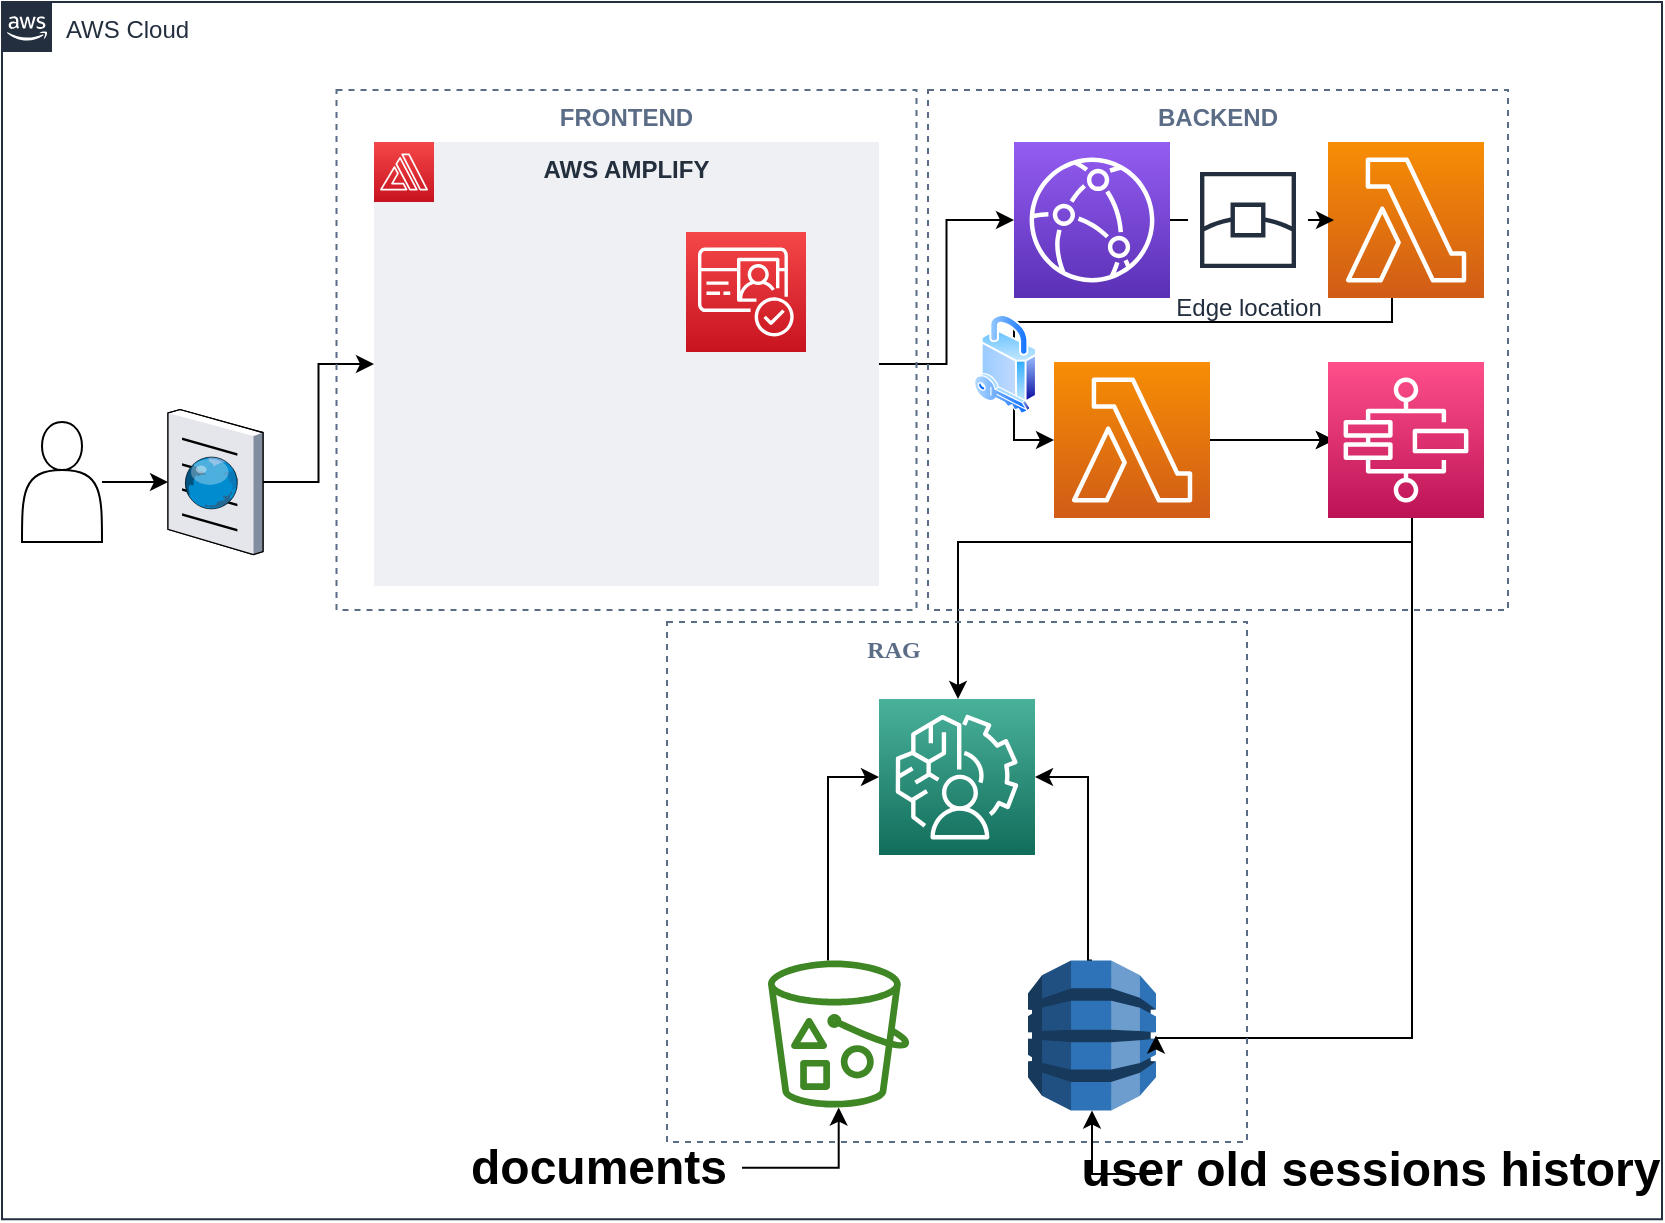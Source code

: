 <mxfile version="20.8.23" type="github">
  <diagram name="Página-1" id="gRivkRYfksaWGxRl3aty">
    <mxGraphModel dx="1434" dy="738" grid="1" gridSize="10" guides="1" tooltips="1" connect="1" arrows="1" fold="1" page="1" pageScale="1" pageWidth="827" pageHeight="1169" math="0" shadow="0">
      <root>
        <mxCell id="0" />
        <mxCell id="1" parent="0" />
        <mxCell id="0_ZtZzTpt0OcUXG0mEao-8" value="AWS Cloud" style="points=[[0,0],[0.25,0],[0.5,0],[0.75,0],[1,0],[1,0.25],[1,0.5],[1,0.75],[1,1],[0.75,1],[0.5,1],[0.25,1],[0,1],[0,0.75],[0,0.5],[0,0.25]];outlineConnect=0;gradientColor=none;html=1;whiteSpace=wrap;fontSize=12;fontStyle=0;container=1;pointerEvents=0;collapsible=0;recursiveResize=0;shape=mxgraph.aws4.group;grIcon=mxgraph.aws4.group_aws_cloud_alt;strokeColor=#232F3E;fillColor=none;verticalAlign=top;align=left;spacingLeft=30;fontColor=#232F3E;dashed=0;" vertex="1" parent="1">
          <mxGeometry x="27" y="40" width="830" height="608.63" as="geometry" />
        </mxCell>
        <mxCell id="0_ZtZzTpt0OcUXG0mEao-6" value="" style="shape=actor;whiteSpace=wrap;html=1;" vertex="1" parent="0_ZtZzTpt0OcUXG0mEao-8">
          <mxGeometry x="10" y="210" width="40" height="60" as="geometry" />
        </mxCell>
        <mxCell id="0_ZtZzTpt0OcUXG0mEao-15" style="edgeStyle=orthogonalEdgeStyle;rounded=0;orthogonalLoop=1;jettySize=auto;html=1;" edge="1" parent="0_ZtZzTpt0OcUXG0mEao-8" source="0_ZtZzTpt0OcUXG0mEao-3" target="0_ZtZzTpt0OcUXG0mEao-9">
          <mxGeometry relative="1" as="geometry" />
        </mxCell>
        <mxCell id="0_ZtZzTpt0OcUXG0mEao-3" value="" style="verticalLabelPosition=bottom;sketch=0;aspect=fixed;html=1;verticalAlign=top;strokeColor=none;align=center;outlineConnect=0;shape=mxgraph.citrix.browser;" vertex="1" parent="0_ZtZzTpt0OcUXG0mEao-8">
          <mxGeometry x="83" y="203.75" width="47.5" height="72.5" as="geometry" />
        </mxCell>
        <mxCell id="0_ZtZzTpt0OcUXG0mEao-7" value="" style="edgeStyle=orthogonalEdgeStyle;rounded=0;orthogonalLoop=1;jettySize=auto;html=1;" edge="1" parent="0_ZtZzTpt0OcUXG0mEao-8" source="0_ZtZzTpt0OcUXG0mEao-6" target="0_ZtZzTpt0OcUXG0mEao-3">
          <mxGeometry relative="1" as="geometry" />
        </mxCell>
        <mxCell id="0_ZtZzTpt0OcUXG0mEao-20" style="edgeStyle=orthogonalEdgeStyle;rounded=0;orthogonalLoop=1;jettySize=auto;html=1;exitX=1;exitY=0.5;exitDx=0;exitDy=0;" edge="1" parent="0_ZtZzTpt0OcUXG0mEao-8" source="0_ZtZzTpt0OcUXG0mEao-9" target="0_ZtZzTpt0OcUXG0mEao-2">
          <mxGeometry relative="1" as="geometry" />
        </mxCell>
        <mxCell id="0_ZtZzTpt0OcUXG0mEao-9" value="AWS AMPLIFY" style="fillColor=#EFF0F3;strokeColor=none;dashed=0;verticalAlign=top;fontStyle=1;fontColor=#232F3D;" vertex="1" parent="0_ZtZzTpt0OcUXG0mEao-8">
          <mxGeometry x="186" y="70" width="252.5" height="222" as="geometry" />
        </mxCell>
        <mxCell id="0_ZtZzTpt0OcUXG0mEao-10" value="" style="shape=image;html=1;verticalAlign=top;verticalLabelPosition=bottom;labelBackgroundColor=#ffffff;imageAspect=0;aspect=fixed;image=https://cdn3.iconfinder.com/data/icons/brands-pack/240/react-128.png" vertex="1" parent="0_ZtZzTpt0OcUXG0mEao-8">
          <mxGeometry x="226" y="110" width="70" height="70" as="geometry" />
        </mxCell>
        <mxCell id="0_ZtZzTpt0OcUXG0mEao-11" value="" style="sketch=0;points=[[0,0,0],[0.25,0,0],[0.5,0,0],[0.75,0,0],[1,0,0],[0,1,0],[0.25,1,0],[0.5,1,0],[0.75,1,0],[1,1,0],[0,0.25,0],[0,0.5,0],[0,0.75,0],[1,0.25,0],[1,0.5,0],[1,0.75,0]];outlineConnect=0;fontColor=#232F3E;gradientColor=#F54749;gradientDirection=north;fillColor=#C7131F;strokeColor=#ffffff;dashed=0;verticalLabelPosition=bottom;verticalAlign=top;align=center;html=1;fontSize=12;fontStyle=0;aspect=fixed;shape=mxgraph.aws4.resourceIcon;resIcon=mxgraph.aws4.cognito;" vertex="1" parent="0_ZtZzTpt0OcUXG0mEao-8">
          <mxGeometry x="342" y="115" width="60" height="60" as="geometry" />
        </mxCell>
        <mxCell id="0_ZtZzTpt0OcUXG0mEao-12" value="" style="shape=image;html=1;verticalAlign=top;verticalLabelPosition=bottom;labelBackgroundColor=#ffffff;imageAspect=0;aspect=fixed;image=https://cdn4.iconfinder.com/data/icons/ionicons/512/icon-social-github-128.png" vertex="1" parent="0_ZtZzTpt0OcUXG0mEao-8">
          <mxGeometry x="269.25" y="190.25" width="86" height="86" as="geometry" />
        </mxCell>
        <mxCell id="0_ZtZzTpt0OcUXG0mEao-22" style="edgeStyle=orthogonalEdgeStyle;rounded=0;orthogonalLoop=1;jettySize=auto;html=1;entryX=0;entryY=0.5;entryDx=0;entryDy=0;entryPerimeter=0;" edge="1" parent="0_ZtZzTpt0OcUXG0mEao-8" target="0_ZtZzTpt0OcUXG0mEao-16">
          <mxGeometry relative="1" as="geometry">
            <mxPoint x="695" y="148" as="sourcePoint" />
            <Array as="points">
              <mxPoint x="695" y="160" />
              <mxPoint x="506" y="160" />
              <mxPoint x="506" y="219" />
            </Array>
          </mxGeometry>
        </mxCell>
        <mxCell id="0_ZtZzTpt0OcUXG0mEao-14" value="" style="sketch=0;points=[[0,0,0],[0.25,0,0],[0.5,0,0],[0.75,0,0],[1,0,0],[0,1,0],[0.25,1,0],[0.5,1,0],[0.75,1,0],[1,1,0],[0,0.25,0],[0,0.5,0],[0,0.75,0],[1,0.25,0],[1,0.5,0],[1,0.75,0]];outlineConnect=0;fontColor=#232F3E;gradientColor=#F78E04;gradientDirection=north;fillColor=#D05C17;strokeColor=#ffffff;dashed=0;verticalLabelPosition=bottom;verticalAlign=top;align=center;html=1;fontSize=12;fontStyle=0;aspect=fixed;shape=mxgraph.aws4.resourceIcon;resIcon=mxgraph.aws4.lambda;" vertex="1" parent="0_ZtZzTpt0OcUXG0mEao-8">
          <mxGeometry x="663" y="70" width="78" height="78" as="geometry" />
        </mxCell>
        <mxCell id="0_ZtZzTpt0OcUXG0mEao-21" style="edgeStyle=orthogonalEdgeStyle;rounded=0;orthogonalLoop=1;jettySize=auto;html=1;exitX=1;exitY=0.5;exitDx=0;exitDy=0;exitPerimeter=0;entryX=0;entryY=0.5;entryDx=0;entryDy=0;entryPerimeter=0;" edge="1" parent="0_ZtZzTpt0OcUXG0mEao-8" source="0_ZtZzTpt0OcUXG0mEao-2">
          <mxGeometry relative="1" as="geometry">
            <mxPoint x="666" y="109" as="targetPoint" />
          </mxGeometry>
        </mxCell>
        <mxCell id="0_ZtZzTpt0OcUXG0mEao-2" value="" style="sketch=0;points=[[0,0,0],[0.25,0,0],[0.5,0,0],[0.75,0,0],[1,0,0],[0,1,0],[0.25,1,0],[0.5,1,0],[0.75,1,0],[1,1,0],[0,0.25,0],[0,0.5,0],[0,0.75,0],[1,0.25,0],[1,0.5,0],[1,0.75,0]];outlineConnect=0;fontColor=#232F3E;gradientColor=#945DF2;gradientDirection=north;fillColor=#5A30B5;strokeColor=#ffffff;dashed=0;verticalLabelPosition=bottom;verticalAlign=top;align=center;html=1;fontSize=12;fontStyle=0;aspect=fixed;shape=mxgraph.aws4.resourceIcon;resIcon=mxgraph.aws4.cloudfront;" vertex="1" parent="0_ZtZzTpt0OcUXG0mEao-8">
          <mxGeometry x="506" y="70" width="78" height="78" as="geometry" />
        </mxCell>
        <mxCell id="0_ZtZzTpt0OcUXG0mEao-26" style="edgeStyle=orthogonalEdgeStyle;rounded=0;orthogonalLoop=1;jettySize=auto;html=1;entryX=0;entryY=0.5;entryDx=0;entryDy=0;entryPerimeter=0;" edge="1" parent="0_ZtZzTpt0OcUXG0mEao-8" source="0_ZtZzTpt0OcUXG0mEao-16">
          <mxGeometry relative="1" as="geometry">
            <mxPoint x="666" y="219" as="targetPoint" />
          </mxGeometry>
        </mxCell>
        <mxCell id="0_ZtZzTpt0OcUXG0mEao-40" value="" style="edgeStyle=orthogonalEdgeStyle;rounded=0;orthogonalLoop=1;jettySize=auto;html=1;" edge="1" parent="0_ZtZzTpt0OcUXG0mEao-8" source="0_ZtZzTpt0OcUXG0mEao-16">
          <mxGeometry relative="1" as="geometry">
            <mxPoint x="666" y="219" as="targetPoint" />
          </mxGeometry>
        </mxCell>
        <mxCell id="0_ZtZzTpt0OcUXG0mEao-16" value="" style="sketch=0;points=[[0,0,0],[0.25,0,0],[0.5,0,0],[0.75,0,0],[1,0,0],[0,1,0],[0.25,1,0],[0.5,1,0],[0.75,1,0],[1,1,0],[0,0.25,0],[0,0.5,0],[0,0.75,0],[1,0.25,0],[1,0.5,0],[1,0.75,0]];outlineConnect=0;fontColor=#232F3E;gradientColor=#F78E04;gradientDirection=north;fillColor=#D05C17;strokeColor=#ffffff;dashed=0;verticalLabelPosition=bottom;verticalAlign=top;align=center;html=1;fontSize=12;fontStyle=0;aspect=fixed;shape=mxgraph.aws4.resourceIcon;resIcon=mxgraph.aws4.lambda;" vertex="1" parent="0_ZtZzTpt0OcUXG0mEao-8">
          <mxGeometry x="526" y="180" width="78" height="78" as="geometry" />
        </mxCell>
        <mxCell id="0_ZtZzTpt0OcUXG0mEao-1" value="" style="sketch=0;points=[[0,0,0],[0.25,0,0],[0.5,0,0],[0.75,0,0],[1,0,0],[0,1,0],[0.25,1,0],[0.5,1,0],[0.75,1,0],[1,1,0],[0,0.25,0],[0,0.5,0],[0,0.75,0],[1,0.25,0],[1,0.5,0],[1,0.75,0]];outlineConnect=0;fontColor=#232F3E;gradientColor=#4AB29A;gradientDirection=north;fillColor=#116D5B;strokeColor=#ffffff;dashed=0;verticalLabelPosition=bottom;verticalAlign=top;align=center;html=1;fontSize=12;fontStyle=0;aspect=fixed;shape=mxgraph.aws4.resourceIcon;resIcon=mxgraph.aws4.augmented_ai;" vertex="1" parent="0_ZtZzTpt0OcUXG0mEao-8">
          <mxGeometry x="438.5" y="348.5" width="78" height="78" as="geometry" />
        </mxCell>
        <mxCell id="0_ZtZzTpt0OcUXG0mEao-42" style="edgeStyle=orthogonalEdgeStyle;rounded=0;orthogonalLoop=1;jettySize=auto;html=1;exitX=0.5;exitY=0;exitDx=0;exitDy=0;exitPerimeter=0;entryX=1;entryY=0.5;entryDx=0;entryDy=0;entryPerimeter=0;" edge="1" parent="0_ZtZzTpt0OcUXG0mEao-8" source="0_ZtZzTpt0OcUXG0mEao-17" target="0_ZtZzTpt0OcUXG0mEao-1">
          <mxGeometry relative="1" as="geometry">
            <Array as="points">
              <mxPoint x="543" y="479" />
              <mxPoint x="543" y="388" />
            </Array>
          </mxGeometry>
        </mxCell>
        <mxCell id="0_ZtZzTpt0OcUXG0mEao-17" value="" style="outlineConnect=0;dashed=0;verticalLabelPosition=bottom;verticalAlign=top;align=center;html=1;shape=mxgraph.aws3.dynamo_db;fillColor=#2E73B8;gradientColor=none;" vertex="1" parent="0_ZtZzTpt0OcUXG0mEao-8">
          <mxGeometry x="513" y="479.25" width="64" height="75" as="geometry" />
        </mxCell>
        <mxCell id="0_ZtZzTpt0OcUXG0mEao-44" style="edgeStyle=orthogonalEdgeStyle;rounded=0;orthogonalLoop=1;jettySize=auto;html=1;" edge="1" parent="0_ZtZzTpt0OcUXG0mEao-8" target="0_ZtZzTpt0OcUXG0mEao-1">
          <mxGeometry relative="1" as="geometry">
            <mxPoint x="705" y="258" as="sourcePoint" />
            <Array as="points">
              <mxPoint x="705" y="270" />
              <mxPoint x="478" y="270" />
            </Array>
          </mxGeometry>
        </mxCell>
        <mxCell id="0_ZtZzTpt0OcUXG0mEao-45" style="edgeStyle=orthogonalEdgeStyle;rounded=0;orthogonalLoop=1;jettySize=auto;html=1;entryX=1;entryY=0.5;entryDx=0;entryDy=0;entryPerimeter=0;" edge="1" parent="0_ZtZzTpt0OcUXG0mEao-8" target="0_ZtZzTpt0OcUXG0mEao-17">
          <mxGeometry relative="1" as="geometry">
            <mxPoint x="705" y="258" as="sourcePoint" />
            <Array as="points">
              <mxPoint x="705" y="518" />
            </Array>
          </mxGeometry>
        </mxCell>
        <mxCell id="0_ZtZzTpt0OcUXG0mEao-18" value="" style="sketch=0;points=[[0,0,0],[0.25,0,0],[0.5,0,0],[0.75,0,0],[1,0,0],[0,1,0],[0.25,1,0],[0.5,1,0],[0.75,1,0],[1,1,0],[0,0.25,0],[0,0.5,0],[0,0.75,0],[1,0.25,0],[1,0.5,0],[1,0.75,0]];outlineConnect=0;fontColor=#232F3E;gradientColor=#FF4F8B;gradientDirection=north;fillColor=#BC1356;strokeColor=#ffffff;dashed=0;verticalLabelPosition=bottom;verticalAlign=top;align=center;html=1;fontSize=12;fontStyle=0;aspect=fixed;shape=mxgraph.aws4.resourceIcon;resIcon=mxgraph.aws4.step_functions;" vertex="1" parent="0_ZtZzTpt0OcUXG0mEao-8">
          <mxGeometry x="663" y="180" width="78" height="78" as="geometry" />
        </mxCell>
        <mxCell id="0_ZtZzTpt0OcUXG0mEao-46" style="edgeStyle=orthogonalEdgeStyle;rounded=0;orthogonalLoop=1;jettySize=auto;html=1;entryX=0;entryY=0.5;entryDx=0;entryDy=0;entryPerimeter=0;" edge="1" parent="0_ZtZzTpt0OcUXG0mEao-8" source="0_ZtZzTpt0OcUXG0mEao-27" target="0_ZtZzTpt0OcUXG0mEao-1">
          <mxGeometry relative="1" as="geometry">
            <Array as="points">
              <mxPoint x="413" y="388" />
            </Array>
          </mxGeometry>
        </mxCell>
        <mxCell id="0_ZtZzTpt0OcUXG0mEao-27" value="" style="sketch=0;outlineConnect=0;fontColor=#232F3E;gradientColor=none;fillColor=#3F8624;strokeColor=none;dashed=0;verticalLabelPosition=bottom;verticalAlign=top;align=center;html=1;fontSize=12;fontStyle=0;aspect=fixed;pointerEvents=1;shape=mxgraph.aws4.bucket_with_objects;" vertex="1" parent="0_ZtZzTpt0OcUXG0mEao-8">
          <mxGeometry x="383" y="479.25" width="70.67" height="73.5" as="geometry" />
        </mxCell>
        <mxCell id="0_ZtZzTpt0OcUXG0mEao-28" value="" style="sketch=0;points=[[0,0,0],[0.25,0,0],[0.5,0,0],[0.75,0,0],[1,0,0],[0,1,0],[0.25,1,0],[0.5,1,0],[0.75,1,0],[1,1,0],[0,0.25,0],[0,0.5,0],[0,0.75,0],[1,0.25,0],[1,0.5,0],[1,0.75,0]];outlineConnect=0;fontColor=#232F3E;gradientColor=#F54749;gradientDirection=north;fillColor=#C7131F;strokeColor=#ffffff;dashed=0;verticalLabelPosition=bottom;verticalAlign=top;align=center;html=1;fontSize=12;fontStyle=0;aspect=fixed;shape=mxgraph.aws4.resourceIcon;resIcon=mxgraph.aws4.amplify;" vertex="1" parent="0_ZtZzTpt0OcUXG0mEao-8">
          <mxGeometry x="186" y="70" width="30" height="30" as="geometry" />
        </mxCell>
        <mxCell id="0_ZtZzTpt0OcUXG0mEao-34" value="FRONTEND" style="fillColor=none;strokeColor=#5A6C86;dashed=1;verticalAlign=top;fontStyle=1;fontColor=#5A6C86;" vertex="1" parent="0_ZtZzTpt0OcUXG0mEao-8">
          <mxGeometry x="167.25" y="44" width="290" height="260" as="geometry" />
        </mxCell>
        <mxCell id="0_ZtZzTpt0OcUXG0mEao-36" value="BACKEND" style="fillColor=none;strokeColor=#5A6C86;dashed=1;verticalAlign=top;fontStyle=1;fontColor=#5A6C86;" vertex="1" parent="0_ZtZzTpt0OcUXG0mEao-8">
          <mxGeometry x="463" y="44" width="290" height="260" as="geometry" />
        </mxCell>
        <mxCell id="0_ZtZzTpt0OcUXG0mEao-54" style="edgeStyle=orthogonalEdgeStyle;rounded=0;orthogonalLoop=1;jettySize=auto;html=1;fontFamily=Comic Sans MS;" edge="1" parent="0_ZtZzTpt0OcUXG0mEao-8" source="0_ZtZzTpt0OcUXG0mEao-48" target="0_ZtZzTpt0OcUXG0mEao-17">
          <mxGeometry relative="1" as="geometry">
            <Array as="points">
              <mxPoint x="545" y="586" />
            </Array>
          </mxGeometry>
        </mxCell>
        <mxCell id="0_ZtZzTpt0OcUXG0mEao-48" value="user old sessions history" style="text;strokeColor=none;fillColor=none;html=1;fontSize=24;fontStyle=1;verticalAlign=middle;align=center;" vertex="1" parent="0_ZtZzTpt0OcUXG0mEao-8">
          <mxGeometry x="577" y="560" width="213" height="48.63" as="geometry" />
        </mxCell>
        <mxCell id="0_ZtZzTpt0OcUXG0mEao-49" value="Edge location" style="sketch=0;outlineConnect=0;fontColor=#232F3E;gradientColor=none;strokeColor=#232F3E;fillColor=#ffffff;dashed=0;verticalLabelPosition=bottom;verticalAlign=top;align=center;html=1;fontSize=12;fontStyle=0;aspect=fixed;shape=mxgraph.aws4.resourceIcon;resIcon=mxgraph.aws4.edge_location;" vertex="1" parent="0_ZtZzTpt0OcUXG0mEao-8">
          <mxGeometry x="593" y="79" width="60" height="60" as="geometry" />
        </mxCell>
        <mxCell id="0_ZtZzTpt0OcUXG0mEao-50" value="" style="aspect=fixed;perimeter=ellipsePerimeter;html=1;align=center;shadow=0;dashed=0;spacingTop=3;image;image=img/lib/active_directory/security.svg;" vertex="1" parent="0_ZtZzTpt0OcUXG0mEao-8">
          <mxGeometry x="486" y="156" width="31.5" height="50" as="geometry" />
        </mxCell>
        <mxCell id="0_ZtZzTpt0OcUXG0mEao-53" style="edgeStyle=orthogonalEdgeStyle;rounded=0;orthogonalLoop=1;jettySize=auto;html=1;fontFamily=Comic Sans MS;" edge="1" parent="0_ZtZzTpt0OcUXG0mEao-8" source="0_ZtZzTpt0OcUXG0mEao-51" target="0_ZtZzTpt0OcUXG0mEao-27">
          <mxGeometry relative="1" as="geometry" />
        </mxCell>
        <mxCell id="0_ZtZzTpt0OcUXG0mEao-51" value="documents" style="text;strokeColor=none;fillColor=none;html=1;fontSize=24;fontStyle=1;verticalAlign=middle;align=center;" vertex="1" parent="0_ZtZzTpt0OcUXG0mEao-8">
          <mxGeometry x="226" y="562.88" width="144" height="40" as="geometry" />
        </mxCell>
        <mxCell id="0_ZtZzTpt0OcUXG0mEao-37" value="RAG                     " style="fillColor=none;strokeColor=#5A6C86;dashed=1;verticalAlign=top;fontStyle=1;fontColor=#5A6C86;fontFamily=Comic Sans MS;" vertex="1" parent="0_ZtZzTpt0OcUXG0mEao-8">
          <mxGeometry x="332.5" y="310" width="290" height="260" as="geometry" />
        </mxCell>
      </root>
    </mxGraphModel>
  </diagram>
</mxfile>
